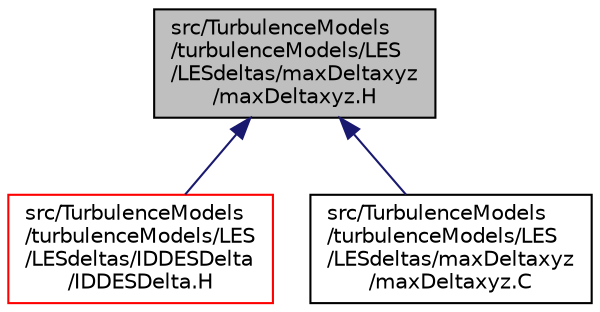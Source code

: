 digraph "src/TurbulenceModels/turbulenceModels/LES/LESdeltas/maxDeltaxyz/maxDeltaxyz.H"
{
  bgcolor="transparent";
  edge [fontname="Helvetica",fontsize="10",labelfontname="Helvetica",labelfontsize="10"];
  node [fontname="Helvetica",fontsize="10",shape=record];
  Node1 [label="src/TurbulenceModels\l/turbulenceModels/LES\l/LESdeltas/maxDeltaxyz\l/maxDeltaxyz.H",height=0.2,width=0.4,color="black", fillcolor="grey75", style="filled", fontcolor="black"];
  Node1 -> Node2 [dir="back",color="midnightblue",fontsize="10",style="solid",fontname="Helvetica"];
  Node2 [label="src/TurbulenceModels\l/turbulenceModels/LES\l/LESdeltas/IDDESDelta\l/IDDESDelta.H",height=0.2,width=0.4,color="red",URL="$a10798.html"];
  Node1 -> Node3 [dir="back",color="midnightblue",fontsize="10",style="solid",fontname="Helvetica"];
  Node3 [label="src/TurbulenceModels\l/turbulenceModels/LES\l/LESdeltas/maxDeltaxyz\l/maxDeltaxyz.C",height=0.2,width=0.4,color="black",URL="$a10801.html"];
}

